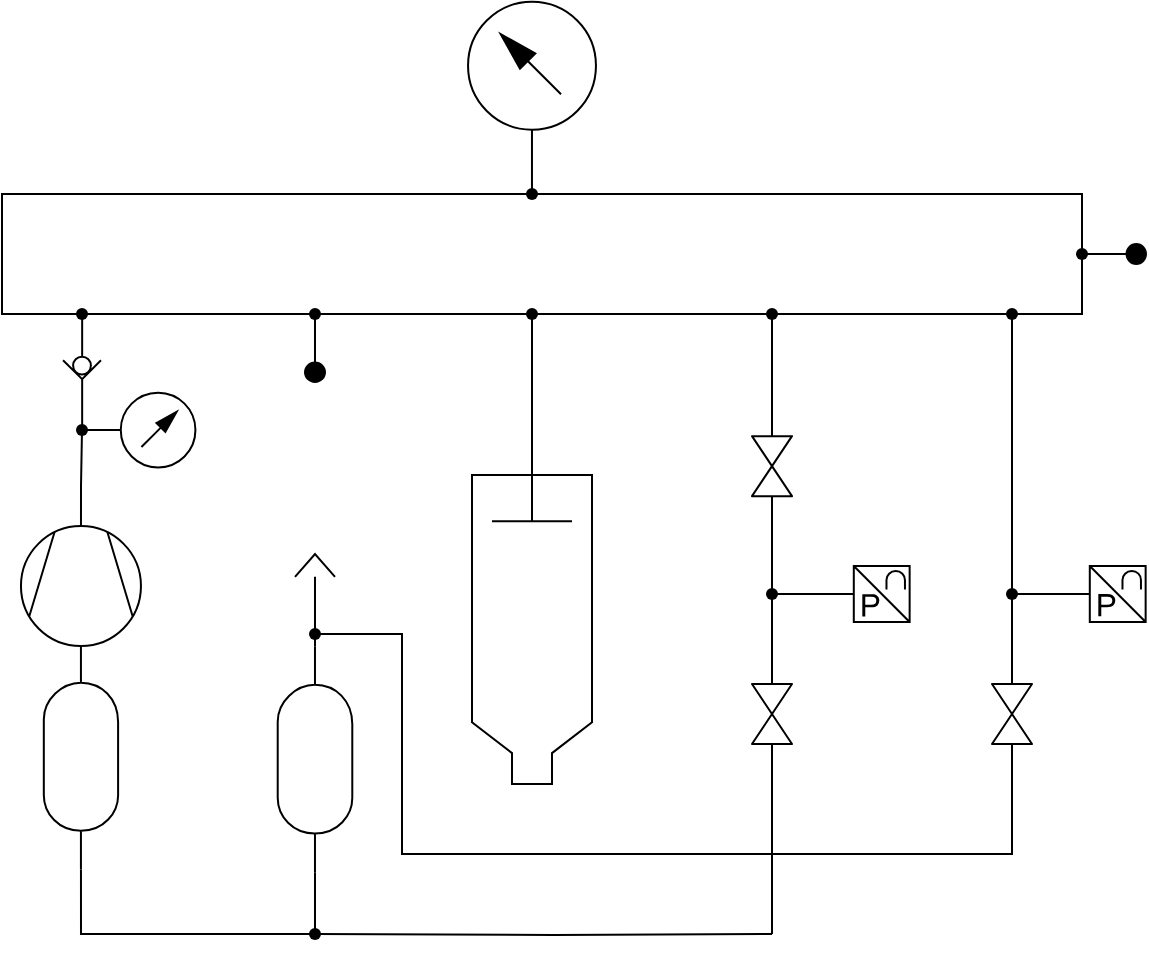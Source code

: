 <mxfile version="26.0.10">
  <diagram name="Seite-1" id="tnOcaeXYcVn4Khgde17v">
    <mxGraphModel dx="979" dy="643" grid="1" gridSize="10" guides="1" tooltips="1" connect="1" arrows="1" fold="1" page="1" pageScale="1" pageWidth="1654" pageHeight="1169" math="0" shadow="0">
      <root>
        <mxCell id="0" />
        <mxCell id="1" parent="0" />
        <mxCell id="jQ6lX08-I3Otiu9kKLvg-1" value="" style="verticalLabelPosition=bottom;aspect=fixed;html=1;verticalAlign=top;fillColor=strokeColor;align=center;outlineConnect=0;shape=mxgraph.fluid_power.x10700;points=[[0.5,0,0],[0.5,1,0]]" vertex="1" parent="1">
          <mxGeometry x="150.52" y="180" width="18.96" height="56.04" as="geometry" />
        </mxCell>
        <mxCell id="jQ6lX08-I3Otiu9kKLvg-2" value="" style="verticalLabelPosition=bottom;aspect=fixed;html=1;verticalAlign=top;fillColor=strokeColor;align=center;outlineConnect=0;shape=mxgraph.fluid_power.x12370;points=[[0,0.5,0],[1,0.5,0]];rotation=-90;" vertex="1" parent="1">
          <mxGeometry x="103.21" y="382.86" width="112.54" height="37.14" as="geometry" />
        </mxCell>
        <mxCell id="jQ6lX08-I3Otiu9kKLvg-3" value="" style="verticalLabelPosition=bottom;aspect=fixed;html=1;verticalAlign=top;fillColor=strokeColor;align=center;outlineConnect=0;shape=mxgraph.fluid_power.x12370;points=[[0,0.5,0],[1,0.5,0]];rotation=-90;" vertex="1" parent="1">
          <mxGeometry x="220.0" y="384" width="113" height="37.29" as="geometry" />
        </mxCell>
        <mxCell id="jQ6lX08-I3Otiu9kKLvg-54" style="edgeStyle=orthogonalEdgeStyle;rounded=0;orthogonalLoop=1;jettySize=auto;html=1;endArrow=none;startFill=0;" edge="1" parent="1" source="jQ6lX08-I3Otiu9kKLvg-7" target="jQ6lX08-I3Otiu9kKLvg-39">
          <mxGeometry relative="1" as="geometry" />
        </mxCell>
        <mxCell id="jQ6lX08-I3Otiu9kKLvg-7" value="" style="verticalLabelPosition=bottom;align=center;html=1;verticalAlign=top;pointerEvents=1;dashed=0;shape=mxgraph.pid2valves.valve;valveType=gate;rotation=-90;" vertex="1" parent="1">
          <mxGeometry x="490" y="370" width="30" height="20" as="geometry" />
        </mxCell>
        <mxCell id="jQ6lX08-I3Otiu9kKLvg-51" style="edgeStyle=orthogonalEdgeStyle;rounded=0;orthogonalLoop=1;jettySize=auto;html=1;entryX=1;entryY=0.5;entryDx=0;entryDy=0;entryPerimeter=0;endArrow=none;startFill=0;" edge="1" parent="1" source="jQ6lX08-I3Otiu9kKLvg-8" target="jQ6lX08-I3Otiu9kKLvg-3">
          <mxGeometry relative="1" as="geometry">
            <mxPoint x="280" y="320" as="targetPoint" />
            <Array as="points">
              <mxPoint x="625" y="450" />
              <mxPoint x="320" y="450" />
              <mxPoint x="320" y="340" />
              <mxPoint x="277" y="340" />
            </Array>
          </mxGeometry>
        </mxCell>
        <mxCell id="jQ6lX08-I3Otiu9kKLvg-8" value="" style="verticalLabelPosition=bottom;align=center;html=1;verticalAlign=top;pointerEvents=1;dashed=0;shape=mxgraph.pid2valves.valve;valveType=gate;rotation=-90;" vertex="1" parent="1">
          <mxGeometry x="610" y="370" width="30" height="20" as="geometry" />
        </mxCell>
        <mxCell id="jQ6lX08-I3Otiu9kKLvg-41" style="edgeStyle=orthogonalEdgeStyle;rounded=0;orthogonalLoop=1;jettySize=auto;html=1;endArrow=none;startFill=0;" edge="1" parent="1" source="jQ6lX08-I3Otiu9kKLvg-9" target="jQ6lX08-I3Otiu9kKLvg-40">
          <mxGeometry relative="1" as="geometry" />
        </mxCell>
        <mxCell id="jQ6lX08-I3Otiu9kKLvg-53" style="edgeStyle=orthogonalEdgeStyle;rounded=0;orthogonalLoop=1;jettySize=auto;html=1;endArrow=none;startFill=0;" edge="1" parent="1" source="jQ6lX08-I3Otiu9kKLvg-9">
          <mxGeometry relative="1" as="geometry">
            <mxPoint x="505" y="320" as="targetPoint" />
          </mxGeometry>
        </mxCell>
        <mxCell id="jQ6lX08-I3Otiu9kKLvg-9" value="" style="verticalLabelPosition=bottom;align=center;html=1;verticalAlign=top;pointerEvents=1;dashed=0;shape=mxgraph.pid2valves.valve;valveType=gate;rotation=-90;" vertex="1" parent="1">
          <mxGeometry x="490" y="246.07" width="30" height="20" as="geometry" />
        </mxCell>
        <mxCell id="jQ6lX08-I3Otiu9kKLvg-34" style="edgeStyle=orthogonalEdgeStyle;rounded=0;orthogonalLoop=1;jettySize=auto;html=1;endArrow=none;startFill=0;" edge="1" parent="1" source="jQ6lX08-I3Otiu9kKLvg-10" target="jQ6lX08-I3Otiu9kKLvg-20">
          <mxGeometry relative="1" as="geometry" />
        </mxCell>
        <mxCell id="jQ6lX08-I3Otiu9kKLvg-10" value="" style="shape=mxgraph.pid.compressors_-_iso.compressor,_vacuum_pump;html=1;pointerEvents=1;align=center;verticalLabelPosition=bottom;verticalAlign=top;dashed=0;rotation=-90;" vertex="1" parent="1">
          <mxGeometry x="129.48" y="286.04" width="60" height="60" as="geometry" />
        </mxCell>
        <mxCell id="jQ6lX08-I3Otiu9kKLvg-13" value="" style="shape=waypoint;sketch=0;fillStyle=solid;size=6;pointerEvents=1;points=[];fillColor=none;resizable=0;rotatable=0;perimeter=centerPerimeter;snapToPoint=1;" vertex="1" parent="1">
          <mxGeometry x="266.5" y="480" width="20" height="20" as="geometry" />
        </mxCell>
        <mxCell id="jQ6lX08-I3Otiu9kKLvg-15" style="edgeStyle=orthogonalEdgeStyle;rounded=0;orthogonalLoop=1;jettySize=auto;html=1;exitX=0;exitY=0.5;exitDx=0;exitDy=0;exitPerimeter=0;entryX=0.354;entryY=0.607;entryDx=0;entryDy=0;entryPerimeter=0;endArrow=none;startFill=0;" edge="1" parent="1" source="jQ6lX08-I3Otiu9kKLvg-2" target="jQ6lX08-I3Otiu9kKLvg-13">
          <mxGeometry relative="1" as="geometry">
            <Array as="points">
              <mxPoint x="160" y="490" />
            </Array>
          </mxGeometry>
        </mxCell>
        <mxCell id="jQ6lX08-I3Otiu9kKLvg-25" style="edgeStyle=orthogonalEdgeStyle;rounded=0;orthogonalLoop=1;jettySize=auto;html=1;endArrow=none;startFill=0;" edge="1" parent="1" source="jQ6lX08-I3Otiu9kKLvg-17" target="jQ6lX08-I3Otiu9kKLvg-24">
          <mxGeometry relative="1" as="geometry" />
        </mxCell>
        <mxCell id="jQ6lX08-I3Otiu9kKLvg-17" value="" style="shape=mxgraph.pid.shaping_machines.extruder_(piston);html=1;pointerEvents=1;align=center;verticalLabelPosition=bottom;verticalAlign=top;dashed=0;rotation=90;" vertex="1" parent="1">
          <mxGeometry x="300" y="300" width="170" height="60" as="geometry" />
        </mxCell>
        <mxCell id="jQ6lX08-I3Otiu9kKLvg-18" value="" style="rounded=0;whiteSpace=wrap;html=1;" vertex="1" parent="1">
          <mxGeometry x="120" y="120" width="540" height="60" as="geometry" />
        </mxCell>
        <mxCell id="jQ6lX08-I3Otiu9kKLvg-19" value="" style="shape=waypoint;sketch=0;fillStyle=solid;size=6;pointerEvents=1;points=[];fillColor=none;resizable=0;rotatable=0;perimeter=centerPerimeter;snapToPoint=1;" vertex="1" parent="1">
          <mxGeometry x="150" y="170" width="20" height="20" as="geometry" />
        </mxCell>
        <mxCell id="jQ6lX08-I3Otiu9kKLvg-20" value="" style="shape=waypoint;sketch=0;fillStyle=solid;size=6;pointerEvents=1;points=[];fillColor=none;resizable=0;rotatable=0;perimeter=centerPerimeter;snapToPoint=1;" vertex="1" parent="1">
          <mxGeometry x="150.0" y="228.02" width="20" height="20" as="geometry" />
        </mxCell>
        <mxCell id="jQ6lX08-I3Otiu9kKLvg-21" value="" style="shape=waypoint;sketch=0;fillStyle=solid;size=6;pointerEvents=1;points=[];fillColor=none;resizable=0;rotatable=0;perimeter=centerPerimeter;snapToPoint=1;" vertex="1" parent="1">
          <mxGeometry x="615" y="310" width="20" height="20" as="geometry" />
        </mxCell>
        <mxCell id="jQ6lX08-I3Otiu9kKLvg-22" value="" style="shape=waypoint;sketch=0;fillStyle=solid;size=6;pointerEvents=1;points=[];fillColor=none;resizable=0;rotatable=0;perimeter=centerPerimeter;snapToPoint=1;" vertex="1" parent="1">
          <mxGeometry x="615" y="170" width="20" height="20" as="geometry" />
        </mxCell>
        <mxCell id="jQ6lX08-I3Otiu9kKLvg-23" value="" style="shape=waypoint;sketch=0;fillStyle=solid;size=6;pointerEvents=1;points=[];fillColor=none;resizable=0;rotatable=0;perimeter=centerPerimeter;snapToPoint=1;" vertex="1" parent="1">
          <mxGeometry x="375" y="110" width="20" height="20" as="geometry" />
        </mxCell>
        <mxCell id="jQ6lX08-I3Otiu9kKLvg-24" value="" style="shape=waypoint;sketch=0;fillStyle=solid;size=6;pointerEvents=1;points=[];fillColor=none;resizable=0;rotatable=0;perimeter=centerPerimeter;snapToPoint=1;" vertex="1" parent="1">
          <mxGeometry x="375" y="170" width="20" height="20" as="geometry" />
        </mxCell>
        <mxCell id="jQ6lX08-I3Otiu9kKLvg-27" value="" style="verticalLabelPosition=bottom;aspect=fixed;html=1;verticalAlign=top;fillColor=strokeColor;align=center;outlineConnect=0;shape=mxgraph.fluid_power.x11820;points=[[0.5,1,0]]" vertex="1" parent="1">
          <mxGeometry x="353.02" y="23.9" width="63.96" height="96.1" as="geometry" />
        </mxCell>
        <mxCell id="jQ6lX08-I3Otiu9kKLvg-32" style="edgeStyle=orthogonalEdgeStyle;rounded=0;orthogonalLoop=1;jettySize=auto;html=1;exitX=0;exitY=0.5;exitDx=0;exitDy=0;exitPerimeter=0;endArrow=none;startFill=0;" edge="1" parent="1" source="jQ6lX08-I3Otiu9kKLvg-28" target="jQ6lX08-I3Otiu9kKLvg-21">
          <mxGeometry relative="1" as="geometry" />
        </mxCell>
        <mxCell id="jQ6lX08-I3Otiu9kKLvg-28" value="" style="verticalLabelPosition=bottom;aspect=fixed;html=1;verticalAlign=top;fillColor=strokeColor;align=center;outlineConnect=0;shape=mxgraph.fluid_power.x11770;points=[[0,0.5,0]]" vertex="1" parent="1">
          <mxGeometry x="645" y="306.02" width="46.82" height="27.96" as="geometry" />
        </mxCell>
        <mxCell id="jQ6lX08-I3Otiu9kKLvg-30" style="edgeStyle=orthogonalEdgeStyle;rounded=0;orthogonalLoop=1;jettySize=auto;html=1;entryX=0.5;entryY=0.667;entryDx=0;entryDy=0;entryPerimeter=0;endArrow=none;startFill=0;" edge="1" parent="1" source="jQ6lX08-I3Otiu9kKLvg-8" target="jQ6lX08-I3Otiu9kKLvg-21">
          <mxGeometry relative="1" as="geometry" />
        </mxCell>
        <mxCell id="jQ6lX08-I3Otiu9kKLvg-35" value="" style="verticalLabelPosition=bottom;aspect=fixed;html=1;verticalAlign=top;fillColor=strokeColor;align=center;outlineConnect=0;shape=mxgraph.fluid_power.x11820;points=[[0.5,1,0]];rotation=90;" vertex="1" parent="1">
          <mxGeometry x="170" y="209.97" width="37.34" height="56.1" as="geometry" />
        </mxCell>
        <mxCell id="jQ6lX08-I3Otiu9kKLvg-36" style="edgeStyle=orthogonalEdgeStyle;rounded=0;orthogonalLoop=1;jettySize=auto;html=1;entryX=0.49;entryY=0.84;entryDx=0;entryDy=0;entryPerimeter=0;endArrow=none;startFill=0;" edge="1" parent="1" source="jQ6lX08-I3Otiu9kKLvg-21" target="jQ6lX08-I3Otiu9kKLvg-22">
          <mxGeometry relative="1" as="geometry" />
        </mxCell>
        <mxCell id="jQ6lX08-I3Otiu9kKLvg-39" value="" style="shape=waypoint;sketch=0;fillStyle=solid;size=6;pointerEvents=1;points=[];fillColor=none;resizable=0;rotatable=0;perimeter=centerPerimeter;snapToPoint=1;" vertex="1" parent="1">
          <mxGeometry x="495" y="310.02" width="20" height="20" as="geometry" />
        </mxCell>
        <mxCell id="jQ6lX08-I3Otiu9kKLvg-40" value="" style="shape=waypoint;sketch=0;fillStyle=solid;size=6;pointerEvents=1;points=[];fillColor=none;resizable=0;rotatable=0;perimeter=centerPerimeter;snapToPoint=1;" vertex="1" parent="1">
          <mxGeometry x="495" y="170" width="20" height="20" as="geometry" />
        </mxCell>
        <mxCell id="jQ6lX08-I3Otiu9kKLvg-52" style="edgeStyle=orthogonalEdgeStyle;rounded=0;orthogonalLoop=1;jettySize=auto;html=1;endArrow=none;startFill=0;" edge="1" parent="1" source="jQ6lX08-I3Otiu9kKLvg-42" target="jQ6lX08-I3Otiu9kKLvg-39">
          <mxGeometry relative="1" as="geometry" />
        </mxCell>
        <mxCell id="jQ6lX08-I3Otiu9kKLvg-42" value="" style="verticalLabelPosition=bottom;aspect=fixed;html=1;verticalAlign=top;fillColor=strokeColor;align=center;outlineConnect=0;shape=mxgraph.fluid_power.x11770;points=[[0,0.5,0]]" vertex="1" parent="1">
          <mxGeometry x="527" y="306.04" width="46.82" height="27.96" as="geometry" />
        </mxCell>
        <mxCell id="jQ6lX08-I3Otiu9kKLvg-48" style="edgeStyle=orthogonalEdgeStyle;rounded=0;orthogonalLoop=1;jettySize=auto;html=1;entryX=0.892;entryY=0.567;entryDx=0;entryDy=0;entryPerimeter=0;endArrow=none;startFill=0;" edge="1" parent="1" target="jQ6lX08-I3Otiu9kKLvg-13">
          <mxGeometry relative="1" as="geometry">
            <mxPoint x="505" y="490" as="sourcePoint" />
            <Array as="points" />
          </mxGeometry>
        </mxCell>
        <mxCell id="jQ6lX08-I3Otiu9kKLvg-49" value="" style="edgeStyle=orthogonalEdgeStyle;rounded=0;orthogonalLoop=1;jettySize=auto;html=1;entryDx=0;entryDy=0;entryPerimeter=0;endArrow=none;startFill=0;" edge="1" parent="1" source="jQ6lX08-I3Otiu9kKLvg-7">
          <mxGeometry relative="1" as="geometry">
            <mxPoint x="505" y="395" as="sourcePoint" />
            <mxPoint x="505" y="490" as="targetPoint" />
            <Array as="points">
              <mxPoint x="505" y="490" />
            </Array>
          </mxGeometry>
        </mxCell>
        <mxCell id="jQ6lX08-I3Otiu9kKLvg-55" style="edgeStyle=orthogonalEdgeStyle;rounded=0;orthogonalLoop=1;jettySize=auto;html=1;entryX=0;entryY=0.5;entryDx=0;entryDy=0;entryPerimeter=0;endArrow=none;startFill=0;" edge="1" parent="1" source="jQ6lX08-I3Otiu9kKLvg-13" target="jQ6lX08-I3Otiu9kKLvg-3">
          <mxGeometry relative="1" as="geometry" />
        </mxCell>
        <mxCell id="jQ6lX08-I3Otiu9kKLvg-56" value="" style="verticalLabelPosition=bottom;align=center;dashed=0;html=1;verticalAlign=top;shape=mxgraph.pid.fittings.vent;" vertex="1" parent="1">
          <mxGeometry x="266.5" y="300" width="20" height="40" as="geometry" />
        </mxCell>
        <mxCell id="jQ6lX08-I3Otiu9kKLvg-57" value="" style="shape=waypoint;sketch=0;fillStyle=solid;size=6;pointerEvents=1;points=[];fillColor=none;resizable=0;rotatable=0;perimeter=centerPerimeter;snapToPoint=1;" vertex="1" parent="1">
          <mxGeometry x="266.5" y="330" width="20" height="20" as="geometry" />
        </mxCell>
        <mxCell id="jQ6lX08-I3Otiu9kKLvg-58" value="" style="shape=waypoint;sketch=0;fillStyle=solid;size=6;pointerEvents=1;points=[];fillColor=none;resizable=0;rotatable=0;perimeter=centerPerimeter;snapToPoint=1;" vertex="1" parent="1">
          <mxGeometry x="266.5" y="170" width="20" height="20" as="geometry" />
        </mxCell>
        <mxCell id="jQ6lX08-I3Otiu9kKLvg-59" value="" style="verticalLabelPosition=bottom;align=center;dashed=0;html=1;verticalAlign=top;shape=mxgraph.pid.fittings.blind_disc2;rotation=-180;" vertex="1" parent="1">
          <mxGeometry x="271.5" y="180" width="10" height="33.96" as="geometry" />
        </mxCell>
        <mxCell id="jQ6lX08-I3Otiu9kKLvg-60" value="" style="verticalLabelPosition=bottom;align=center;dashed=0;html=1;verticalAlign=top;shape=mxgraph.pid.fittings.blind_disc2;rotation=90;" vertex="1" parent="1">
          <mxGeometry x="670" y="133.02" width="10" height="33.96" as="geometry" />
        </mxCell>
        <mxCell id="jQ6lX08-I3Otiu9kKLvg-61" value="" style="shape=waypoint;sketch=0;fillStyle=solid;size=6;pointerEvents=1;points=[];fillColor=none;resizable=0;rotatable=0;perimeter=centerPerimeter;snapToPoint=1;" vertex="1" parent="1">
          <mxGeometry x="650" y="140" width="20" height="20" as="geometry" />
        </mxCell>
      </root>
    </mxGraphModel>
  </diagram>
</mxfile>

